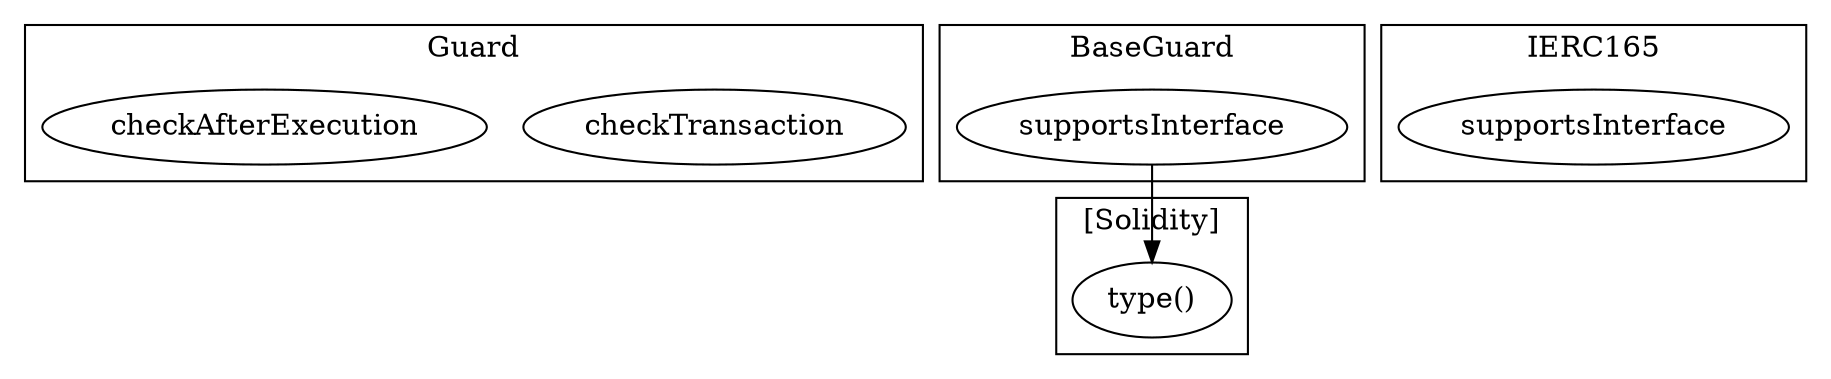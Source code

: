 strict digraph {
subgraph cluster_1003_Guard {
label = "Guard"
"1003_checkTransaction" [label="checkTransaction"]
"1003_checkAfterExecution" [label="checkAfterExecution"]
}subgraph cluster_1029_BaseGuard {
label = "BaseGuard"
"1029_supportsInterface" [label="supportsInterface"]
}subgraph cluster_2319_IERC165 {
label = "IERC165"
"2319_supportsInterface" [label="supportsInterface"]
}subgraph cluster_solidity {
label = "[Solidity]"
"type()" 
"1029_supportsInterface" -> "type()"
}
}